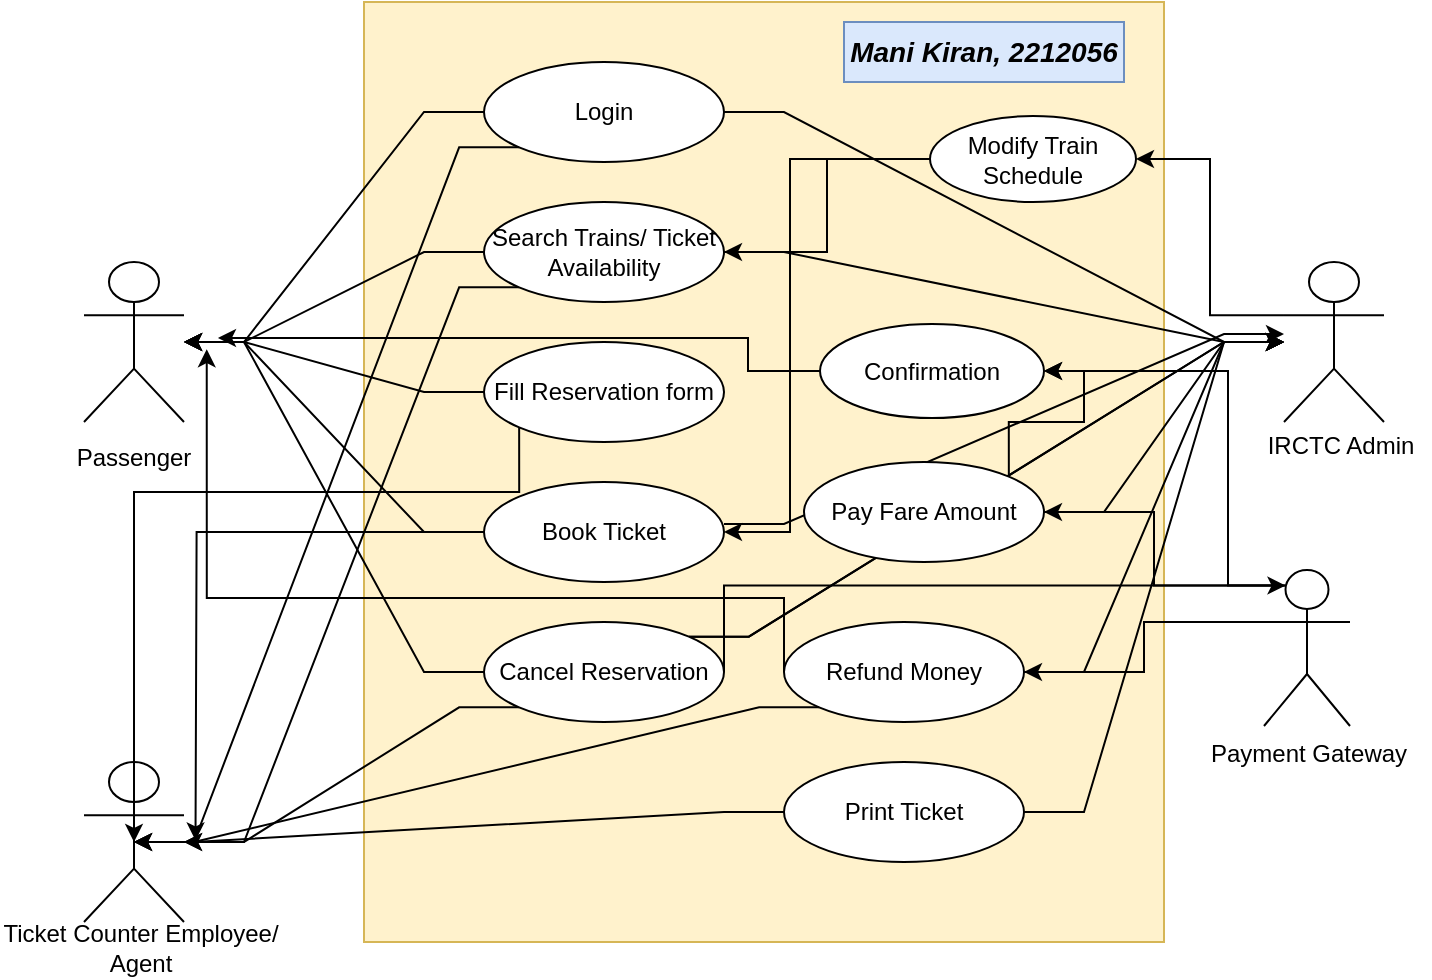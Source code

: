 <mxfile version="26.0.11">
  <diagram name="Page-1" id="vQdiWx4bzIn_EOASzztU">
    <mxGraphModel dx="993" dy="558" grid="0" gridSize="10" guides="1" tooltips="1" connect="1" arrows="1" fold="1" page="1" pageScale="1" pageWidth="850" pageHeight="1100" background="none" math="0" shadow="0">
      <root>
        <mxCell id="0" />
        <mxCell id="1" parent="0" />
        <mxCell id="jDwsObu8A2M6rF0goUSd-2" value="" style="rounded=0;whiteSpace=wrap;html=1;fillColor=#fff2cc;strokeColor=#d6b656;" parent="1" vertex="1">
          <mxGeometry x="190" y="20" width="400" height="470" as="geometry" />
        </mxCell>
        <mxCell id="jDwsObu8A2M6rF0goUSd-3" style="edgeStyle=entityRelationEdgeStyle;rounded=0;orthogonalLoop=1;jettySize=auto;html=1;exitX=1;exitY=0;exitDx=0;exitDy=0;" parent="1" source="jDwsObu8A2M6rF0goUSd-29" edge="1">
          <mxGeometry relative="1" as="geometry">
            <mxPoint x="650" y="190" as="targetPoint" />
          </mxGeometry>
        </mxCell>
        <mxCell id="jDwsObu8A2M6rF0goUSd-4" value="" style="shape=umlActor;" parent="1" vertex="1">
          <mxGeometry x="50" y="150" width="50" height="80" as="geometry" />
        </mxCell>
        <mxCell id="jDwsObu8A2M6rF0goUSd-111" style="edgeStyle=orthogonalEdgeStyle;rounded=0;orthogonalLoop=1;jettySize=auto;html=1;exitX=0;exitY=0.333;exitDx=0;exitDy=0;exitPerimeter=0;entryX=1;entryY=0.5;entryDx=0;entryDy=0;" parent="1" source="jDwsObu8A2M6rF0goUSd-5" target="jDwsObu8A2M6rF0goUSd-110" edge="1">
          <mxGeometry relative="1" as="geometry" />
        </mxCell>
        <mxCell id="jDwsObu8A2M6rF0goUSd-5" value="" style="shape=umlActor;" parent="1" vertex="1">
          <mxGeometry x="650" y="150" width="50" height="80" as="geometry" />
        </mxCell>
        <mxCell id="jDwsObu8A2M6rF0goUSd-6" value="" style="shape=umlActor;" parent="1" vertex="1">
          <mxGeometry x="50" y="400" width="50" height="80" as="geometry" />
        </mxCell>
        <mxCell id="jDwsObu8A2M6rF0goUSd-7" style="edgeStyle=entityRelationEdgeStyle;rounded=0;orthogonalLoop=1;jettySize=auto;html=1;exitX=0;exitY=0.5;exitDx=0;exitDy=0;" parent="1" source="jDwsObu8A2M6rF0goUSd-9" target="jDwsObu8A2M6rF0goUSd-4" edge="1">
          <mxGeometry relative="1" as="geometry" />
        </mxCell>
        <mxCell id="jDwsObu8A2M6rF0goUSd-8" style="edgeStyle=entityRelationEdgeStyle;rounded=0;orthogonalLoop=1;jettySize=auto;html=1;" parent="1" source="jDwsObu8A2M6rF0goUSd-9" target="jDwsObu8A2M6rF0goUSd-5" edge="1">
          <mxGeometry relative="1" as="geometry" />
        </mxCell>
        <mxCell id="jDwsObu8A2M6rF0goUSd-9" value="Login" style="ellipse;whiteSpace=wrap;" parent="1" vertex="1">
          <mxGeometry x="250" y="50" width="120" height="50" as="geometry" />
        </mxCell>
        <mxCell id="jDwsObu8A2M6rF0goUSd-10" style="edgeStyle=entityRelationEdgeStyle;rounded=0;orthogonalLoop=1;jettySize=auto;html=1;" parent="1" source="jDwsObu8A2M6rF0goUSd-13" target="jDwsObu8A2M6rF0goUSd-4" edge="1">
          <mxGeometry relative="1" as="geometry" />
        </mxCell>
        <mxCell id="jDwsObu8A2M6rF0goUSd-11" style="edgeStyle=entityRelationEdgeStyle;rounded=0;orthogonalLoop=1;jettySize=auto;html=1;" parent="1" source="jDwsObu8A2M6rF0goUSd-13" target="jDwsObu8A2M6rF0goUSd-5" edge="1">
          <mxGeometry relative="1" as="geometry" />
        </mxCell>
        <mxCell id="jDwsObu8A2M6rF0goUSd-12" style="edgeStyle=entityRelationEdgeStyle;rounded=0;orthogonalLoop=1;jettySize=auto;html=1;exitX=0;exitY=1;exitDx=0;exitDy=0;" parent="1" source="jDwsObu8A2M6rF0goUSd-13" target="jDwsObu8A2M6rF0goUSd-6" edge="1">
          <mxGeometry relative="1" as="geometry" />
        </mxCell>
        <mxCell id="jDwsObu8A2M6rF0goUSd-13" value="Search Trains/ Ticket Availability" style="ellipse;whiteSpace=wrap;" parent="1" vertex="1">
          <mxGeometry x="250" y="120" width="120" height="50" as="geometry" />
        </mxCell>
        <mxCell id="jDwsObu8A2M6rF0goUSd-14" style="edgeStyle=entityRelationEdgeStyle;rounded=0;orthogonalLoop=1;jettySize=auto;html=1;" parent="1" source="jDwsObu8A2M6rF0goUSd-15" target="jDwsObu8A2M6rF0goUSd-4" edge="1">
          <mxGeometry relative="1" as="geometry" />
        </mxCell>
        <mxCell id="jDwsObu8A2M6rF0goUSd-15" value="Fill Reservation form" style="ellipse;whiteSpace=wrap;" parent="1" vertex="1">
          <mxGeometry x="250" y="190" width="120" height="50" as="geometry" />
        </mxCell>
        <mxCell id="jDwsObu8A2M6rF0goUSd-16" style="edgeStyle=entityRelationEdgeStyle;rounded=0;orthogonalLoop=1;jettySize=auto;html=1;" parent="1" source="jDwsObu8A2M6rF0goUSd-18" target="jDwsObu8A2M6rF0goUSd-4" edge="1">
          <mxGeometry relative="1" as="geometry" />
        </mxCell>
        <mxCell id="jDwsObu8A2M6rF0goUSd-17" style="edgeStyle=entityRelationEdgeStyle;rounded=0;orthogonalLoop=1;jettySize=auto;html=1;" parent="1" edge="1">
          <mxGeometry relative="1" as="geometry">
            <mxPoint x="370" y="281" as="sourcePoint" />
            <mxPoint x="650" y="186" as="targetPoint" />
          </mxGeometry>
        </mxCell>
        <mxCell id="jDwsObu8A2M6rF0goUSd-99" style="edgeStyle=orthogonalEdgeStyle;rounded=0;orthogonalLoop=1;jettySize=auto;html=1;exitX=0;exitY=0.5;exitDx=0;exitDy=0;" parent="1" source="jDwsObu8A2M6rF0goUSd-18" edge="1">
          <mxGeometry relative="1" as="geometry">
            <mxPoint x="105.754" y="439.211" as="targetPoint" />
          </mxGeometry>
        </mxCell>
        <mxCell id="jDwsObu8A2M6rF0goUSd-18" value="Book Ticket" style="ellipse;whiteSpace=wrap;" parent="1" vertex="1">
          <mxGeometry x="250" y="260" width="120" height="50" as="geometry" />
        </mxCell>
        <mxCell id="jDwsObu8A2M6rF0goUSd-19" style="edgeStyle=entityRelationEdgeStyle;rounded=0;orthogonalLoop=1;jettySize=auto;html=1;exitX=1;exitY=0.5;exitDx=0;exitDy=0;" parent="1" source="jDwsObu8A2M6rF0goUSd-27" target="jDwsObu8A2M6rF0goUSd-5" edge="1">
          <mxGeometry relative="1" as="geometry" />
        </mxCell>
        <mxCell id="jDwsObu8A2M6rF0goUSd-20" style="edgeStyle=entityRelationEdgeStyle;rounded=0;orthogonalLoop=1;jettySize=auto;html=1;" parent="1" source="jDwsObu8A2M6rF0goUSd-21" target="jDwsObu8A2M6rF0goUSd-5" edge="1">
          <mxGeometry relative="1" as="geometry" />
        </mxCell>
        <mxCell id="jDwsObu8A2M6rF0goUSd-100" style="edgeStyle=orthogonalEdgeStyle;rounded=0;orthogonalLoop=1;jettySize=auto;html=1;exitX=0;exitY=0.5;exitDx=0;exitDy=0;" parent="1" source="jDwsObu8A2M6rF0goUSd-21" edge="1">
          <mxGeometry relative="1" as="geometry">
            <mxPoint x="111.368" y="193.596" as="targetPoint" />
            <Array as="points">
              <mxPoint x="400" y="318" />
              <mxPoint x="111" y="318" />
            </Array>
          </mxGeometry>
        </mxCell>
        <mxCell id="jDwsObu8A2M6rF0goUSd-21" value="Refund Money" style="ellipse;whiteSpace=wrap;" parent="1" vertex="1">
          <mxGeometry x="400" y="330" width="120" height="50" as="geometry" />
        </mxCell>
        <mxCell id="jDwsObu8A2M6rF0goUSd-22" style="edgeStyle=entityRelationEdgeStyle;rounded=0;orthogonalLoop=1;jettySize=auto;html=1;" parent="1" source="jDwsObu8A2M6rF0goUSd-23" edge="1">
          <mxGeometry relative="1" as="geometry">
            <mxPoint x="650" y="190" as="targetPoint" />
          </mxGeometry>
        </mxCell>
        <mxCell id="jDwsObu8A2M6rF0goUSd-23" value="Print Ticket" style="ellipse;whiteSpace=wrap;" parent="1" vertex="1">
          <mxGeometry x="400" y="400" width="120" height="50" as="geometry" />
        </mxCell>
        <mxCell id="jDwsObu8A2M6rF0goUSd-24" style="edgeStyle=entityRelationEdgeStyle;rounded=0;orthogonalLoop=1;jettySize=auto;html=1;entryX=0.5;entryY=0.5;entryDx=0;entryDy=0;entryPerimeter=0;" parent="1" source="jDwsObu8A2M6rF0goUSd-23" target="jDwsObu8A2M6rF0goUSd-6" edge="1">
          <mxGeometry relative="1" as="geometry">
            <Array as="points">
              <mxPoint x="240" y="470" />
            </Array>
          </mxGeometry>
        </mxCell>
        <mxCell id="jDwsObu8A2M6rF0goUSd-25" style="edgeStyle=entityRelationEdgeStyle;rounded=0;orthogonalLoop=1;jettySize=auto;html=1;exitX=0;exitY=1;exitDx=0;exitDy=0;entryX=0.5;entryY=0.5;entryDx=0;entryDy=0;entryPerimeter=0;" parent="1" source="jDwsObu8A2M6rF0goUSd-9" target="jDwsObu8A2M6rF0goUSd-6" edge="1">
          <mxGeometry relative="1" as="geometry" />
        </mxCell>
        <mxCell id="jDwsObu8A2M6rF0goUSd-26" style="edgeStyle=entityRelationEdgeStyle;rounded=0;orthogonalLoop=1;jettySize=auto;html=1;exitX=1;exitY=0;exitDx=0;exitDy=0;" parent="1" source="jDwsObu8A2M6rF0goUSd-29" target="jDwsObu8A2M6rF0goUSd-5" edge="1">
          <mxGeometry relative="1" as="geometry" />
        </mxCell>
        <mxCell id="jDwsObu8A2M6rF0goUSd-102" style="edgeStyle=orthogonalEdgeStyle;rounded=0;orthogonalLoop=1;jettySize=auto;html=1;exitX=1;exitY=0;exitDx=0;exitDy=0;entryX=1;entryY=0.5;entryDx=0;entryDy=0;" parent="1" source="jDwsObu8A2M6rF0goUSd-27" target="jDwsObu8A2M6rF0goUSd-101" edge="1">
          <mxGeometry relative="1" as="geometry" />
        </mxCell>
        <mxCell id="jDwsObu8A2M6rF0goUSd-27" value="Pay Fare Amount" style="ellipse;whiteSpace=wrap;" parent="1" vertex="1">
          <mxGeometry x="410" y="250" width="120" height="50" as="geometry" />
        </mxCell>
        <mxCell id="jDwsObu8A2M6rF0goUSd-28" style="edgeStyle=entityRelationEdgeStyle;rounded=0;orthogonalLoop=1;jettySize=auto;html=1;exitX=0;exitY=1;exitDx=0;exitDy=0;" parent="1" source="jDwsObu8A2M6rF0goUSd-29" target="jDwsObu8A2M6rF0goUSd-6" edge="1">
          <mxGeometry relative="1" as="geometry" />
        </mxCell>
        <mxCell id="jDwsObu8A2M6rF0goUSd-29" value="Cancel Reservation" style="ellipse;whiteSpace=wrap;" parent="1" vertex="1">
          <mxGeometry x="250" y="330" width="120" height="50" as="geometry" />
        </mxCell>
        <mxCell id="jDwsObu8A2M6rF0goUSd-30" style="edgeStyle=entityRelationEdgeStyle;rounded=0;orthogonalLoop=1;jettySize=auto;html=1;" parent="1" source="jDwsObu8A2M6rF0goUSd-29" target="jDwsObu8A2M6rF0goUSd-4" edge="1">
          <mxGeometry relative="1" as="geometry" />
        </mxCell>
        <mxCell id="jDwsObu8A2M6rF0goUSd-31" value="&lt;div&gt;IRCTC Admin&lt;/div&gt;&lt;div&gt;&lt;br&gt;&lt;/div&gt;" style="text;html=1;align=center;verticalAlign=middle;resizable=0;points=[];autosize=1;strokeColor=none;fillColor=none;" parent="1" vertex="1">
          <mxGeometry x="632" y="228" width="91" height="41" as="geometry" />
        </mxCell>
        <mxCell id="jDwsObu8A2M6rF0goUSd-32" style="edgeStyle=entityRelationEdgeStyle;rounded=0;orthogonalLoop=1;jettySize=auto;html=1;exitX=0;exitY=1;exitDx=0;exitDy=0;entryX=0.5;entryY=0.5;entryDx=0;entryDy=0;entryPerimeter=0;" parent="1" source="jDwsObu8A2M6rF0goUSd-21" target="jDwsObu8A2M6rF0goUSd-6" edge="1">
          <mxGeometry relative="1" as="geometry" />
        </mxCell>
        <mxCell id="jDwsObu8A2M6rF0goUSd-33" value="&lt;b&gt;&lt;i&gt;&lt;font style=&quot;font-size: 14px;&quot;&gt;Mani Kiran, 2212056&lt;/font&gt;&lt;/i&gt;&lt;/b&gt;" style="text;html=1;align=center;verticalAlign=middle;whiteSpace=wrap;rounded=0;fillColor=#dae8fc;strokeColor=#6c8ebf;" parent="1" vertex="1">
          <mxGeometry x="430" y="30" width="140" height="30" as="geometry" />
        </mxCell>
        <mxCell id="jDwsObu8A2M6rF0goUSd-34" value="Ticket Counter Employee/ Agent" style="text;html=1;align=center;verticalAlign=middle;whiteSpace=wrap;rounded=0;" parent="1" vertex="1">
          <mxGeometry x="8" y="478" width="141" height="30" as="geometry" />
        </mxCell>
        <mxCell id="jDwsObu8A2M6rF0goUSd-35" value="Passenger" style="text;html=1;align=center;verticalAlign=middle;whiteSpace=wrap;rounded=0;" parent="1" vertex="1">
          <mxGeometry x="45" y="233" width="60" height="30" as="geometry" />
        </mxCell>
        <mxCell id="jDwsObu8A2M6rF0goUSd-98" style="edgeStyle=orthogonalEdgeStyle;rounded=0;orthogonalLoop=1;jettySize=auto;html=1;exitX=0;exitY=1;exitDx=0;exitDy=0;entryX=0.5;entryY=0.5;entryDx=0;entryDy=0;entryPerimeter=0;" parent="1" source="jDwsObu8A2M6rF0goUSd-15" target="jDwsObu8A2M6rF0goUSd-6" edge="1">
          <mxGeometry relative="1" as="geometry">
            <Array as="points">
              <mxPoint x="267" y="265" />
              <mxPoint x="75" y="265" />
            </Array>
          </mxGeometry>
        </mxCell>
        <mxCell id="jDwsObu8A2M6rF0goUSd-103" style="edgeStyle=orthogonalEdgeStyle;rounded=0;orthogonalLoop=1;jettySize=auto;html=1;exitX=0;exitY=0.5;exitDx=0;exitDy=0;" parent="1" source="jDwsObu8A2M6rF0goUSd-101" edge="1">
          <mxGeometry relative="1" as="geometry">
            <mxPoint x="116.982" y="187.982" as="targetPoint" />
            <Array as="points">
              <mxPoint x="382" y="204" />
              <mxPoint x="382" y="188" />
            </Array>
          </mxGeometry>
        </mxCell>
        <mxCell id="jDwsObu8A2M6rF0goUSd-101" value="Confirmation" style="ellipse;whiteSpace=wrap;html=1;" parent="1" vertex="1">
          <mxGeometry x="418" y="181" width="112" height="47" as="geometry" />
        </mxCell>
        <mxCell id="jDwsObu8A2M6rF0goUSd-106" style="edgeStyle=orthogonalEdgeStyle;rounded=0;orthogonalLoop=1;jettySize=auto;html=1;exitX=0.25;exitY=0.1;exitDx=0;exitDy=0;exitPerimeter=0;entryX=1;entryY=0.5;entryDx=0;entryDy=0;" parent="1" source="jDwsObu8A2M6rF0goUSd-105" target="jDwsObu8A2M6rF0goUSd-27" edge="1">
          <mxGeometry relative="1" as="geometry" />
        </mxCell>
        <mxCell id="jDwsObu8A2M6rF0goUSd-107" style="edgeStyle=orthogonalEdgeStyle;rounded=0;orthogonalLoop=1;jettySize=auto;html=1;exitX=0;exitY=0.333;exitDx=0;exitDy=0;exitPerimeter=0;entryX=1;entryY=0.5;entryDx=0;entryDy=0;" parent="1" source="jDwsObu8A2M6rF0goUSd-105" target="jDwsObu8A2M6rF0goUSd-21" edge="1">
          <mxGeometry relative="1" as="geometry" />
        </mxCell>
        <mxCell id="jDwsObu8A2M6rF0goUSd-108" style="edgeStyle=orthogonalEdgeStyle;rounded=0;orthogonalLoop=1;jettySize=auto;html=1;exitX=0.25;exitY=0.1;exitDx=0;exitDy=0;exitPerimeter=0;entryX=1;entryY=0.5;entryDx=0;entryDy=0;" parent="1" source="jDwsObu8A2M6rF0goUSd-105" target="jDwsObu8A2M6rF0goUSd-101" edge="1">
          <mxGeometry relative="1" as="geometry">
            <Array as="points">
              <mxPoint x="622" y="312" />
              <mxPoint x="622" y="204" />
            </Array>
          </mxGeometry>
        </mxCell>
        <mxCell id="jDwsObu8A2M6rF0goUSd-105" value="Payment Gateway" style="shape=umlActor;verticalLabelPosition=bottom;verticalAlign=top;html=1;outlineConnect=0;" parent="1" vertex="1">
          <mxGeometry x="640" y="304" width="43" height="78" as="geometry" />
        </mxCell>
        <mxCell id="jDwsObu8A2M6rF0goUSd-109" style="edgeStyle=orthogonalEdgeStyle;rounded=0;orthogonalLoop=1;jettySize=auto;html=1;exitX=1;exitY=0.5;exitDx=0;exitDy=0;entryX=0.25;entryY=0.1;entryDx=0;entryDy=0;entryPerimeter=0;" parent="1" source="jDwsObu8A2M6rF0goUSd-29" target="jDwsObu8A2M6rF0goUSd-105" edge="1">
          <mxGeometry relative="1" as="geometry">
            <Array as="points">
              <mxPoint x="370" y="312" />
            </Array>
          </mxGeometry>
        </mxCell>
        <mxCell id="jDwsObu8A2M6rF0goUSd-112" style="edgeStyle=orthogonalEdgeStyle;rounded=0;orthogonalLoop=1;jettySize=auto;html=1;exitX=0;exitY=0.5;exitDx=0;exitDy=0;entryX=1;entryY=0.5;entryDx=0;entryDy=0;" parent="1" source="jDwsObu8A2M6rF0goUSd-110" target="jDwsObu8A2M6rF0goUSd-13" edge="1">
          <mxGeometry relative="1" as="geometry" />
        </mxCell>
        <mxCell id="jDwsObu8A2M6rF0goUSd-113" style="edgeStyle=orthogonalEdgeStyle;rounded=0;orthogonalLoop=1;jettySize=auto;html=1;exitX=0;exitY=0.5;exitDx=0;exitDy=0;entryX=1;entryY=0.5;entryDx=0;entryDy=0;" parent="1" source="jDwsObu8A2M6rF0goUSd-110" target="jDwsObu8A2M6rF0goUSd-18" edge="1">
          <mxGeometry relative="1" as="geometry">
            <Array as="points">
              <mxPoint x="403" y="98" />
              <mxPoint x="403" y="285" />
            </Array>
          </mxGeometry>
        </mxCell>
        <mxCell id="jDwsObu8A2M6rF0goUSd-110" value="Modify Train Schedule" style="ellipse;whiteSpace=wrap;html=1;" parent="1" vertex="1">
          <mxGeometry x="473" y="77" width="103" height="43" as="geometry" />
        </mxCell>
      </root>
    </mxGraphModel>
  </diagram>
</mxfile>
